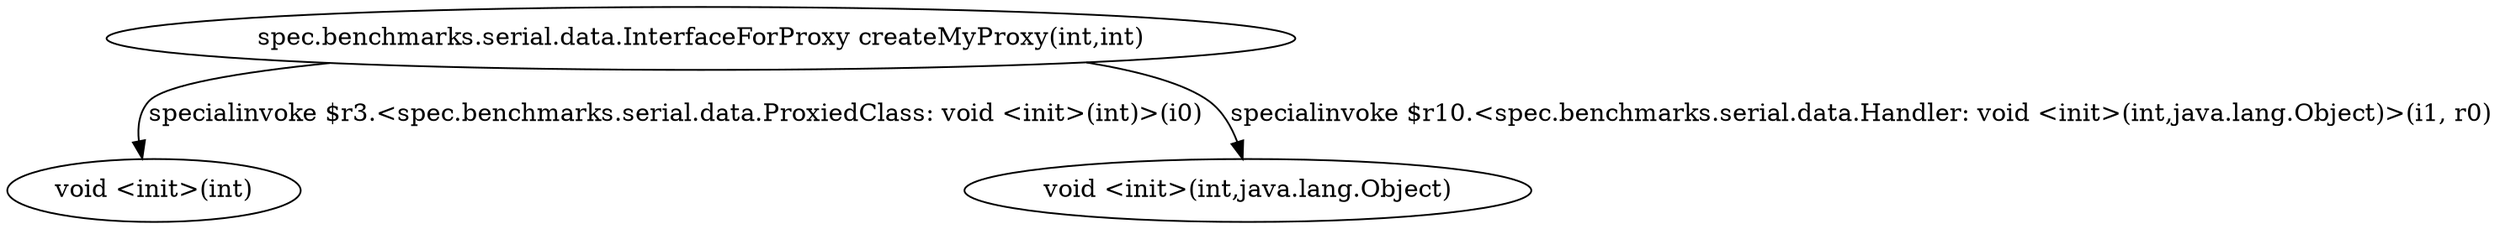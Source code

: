 digraph g {
2[label="void <init>(int)"]
1[label="void <init>(int,java.lang.Object)"]
0[label="spec.benchmarks.serial.data.InterfaceForProxy createMyProxy(int,int)"]
0->1[label="specialinvoke $r10.<spec.benchmarks.serial.data.Handler: void <init>(int,java.lang.Object)>(i1, r0)"]
0->2[label="specialinvoke $r3.<spec.benchmarks.serial.data.ProxiedClass: void <init>(int)>(i0)"]
}